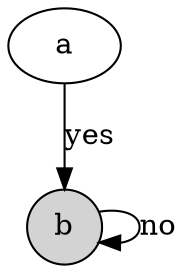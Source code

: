 digraph Colors {
    a [class="m-success"]
    b [style=filled shape=circle class="m-dim"]
    a -> b [class="m-warning" label="yes"]
    b -> b [class="m-primary" label="no"]
}
